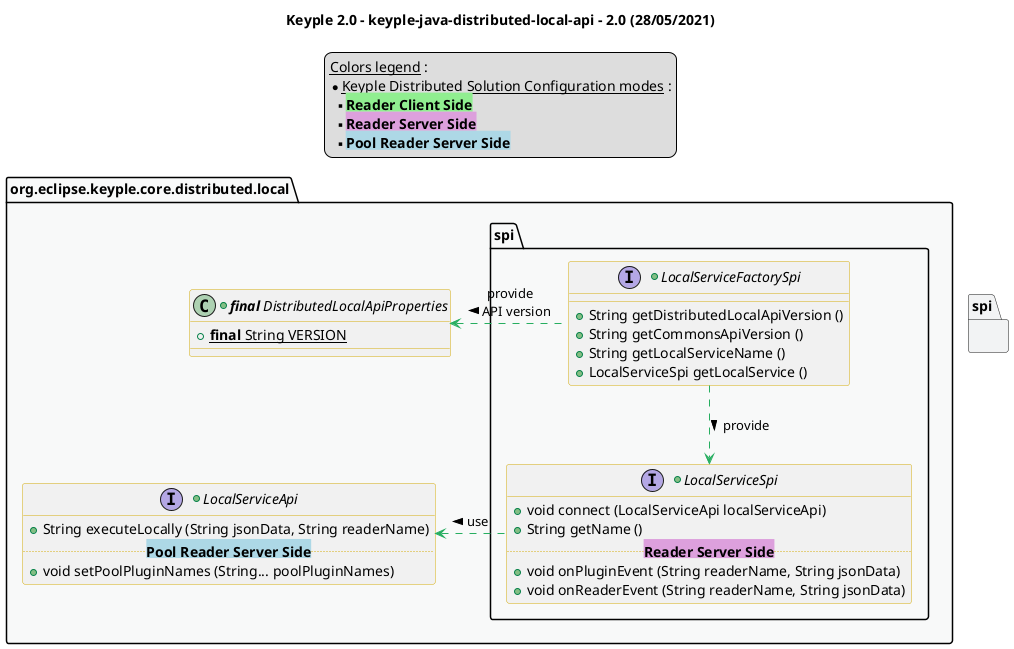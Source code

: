 @startuml
title
    Keyple 2.0 - keyple-java-distributed-local-api - 2.0 (28/05/2021)
end title

' == THEME ==

'Couleurs issues de : https://htmlcolorcodes.com/fr/tableau-de-couleur/tableau-de-couleur-design-plat/
!define C_GREY1 F8F9F9
!define C_GREY2 F2F3F4
!define C_GREY3 E5E7E9
!define C_GREY4 D7DBDD
!define C_GREY5 CACFD2
!define C_GREY6 BDC3C7
!define C_LINK 3498DB
!define C_USE 27AE60

skinparam Shadowing false
skinparam ClassFontStyle italic
skinparam ClassBorderColor #D4AC0D
skinparam stereotypeABorderColor #A9DCDF
skinparam stereotypeIBorderColor #B4A7E5
skinparam stereotypeCBorderColor #ADD1B2
skinparam stereotypeEBorderColor #EB93DF
' Red
skinparam ClassBackgroundColor<<red>> #FDEDEC
skinparam ClassBorderColor<<red>> #E74C3C
hide <<red>> stereotype
' Purple
skinparam ClassBackgroundColor<<purple>> #F4ECF7
skinparam ClassBorderColor<<purple>> #8E44AD
hide <<purple>> stereotype
' blue
skinparam ClassBackgroundColor<<blue>> #EBF5FB
skinparam ClassBorderColor<<blue>> #3498DB
hide <<blue>> stereotype
' Green
skinparam ClassBackgroundColor<<green>> #E9F7EF
skinparam ClassBorderColor<<green>> #27AE60
hide <<green>> stereotype
' Grey
skinparam ClassBackgroundColor<<grey>> #EAECEE
skinparam ClassBorderColor<<grey>> #2C3E50
hide <<grey>> stereotype

' == CONTENT ==

legend top
    __Colors legend__ :
    * __Keyple Distributed Solution Configuration modes__ :
    ** <back:lightGreen>**Reader Client Side**</back>
    ** <back:plum>**Reader Server Side**</back>
    ** <back:lightBlue>**Pool Reader Server Side**</back>
end legend

package "org.eclipse.keyple.core.distributed.local" as api {
    +class "**final** DistributedLocalApiProperties" as ApiProperties {
        +{static} **final** String VERSION
    }
    +interface LocalServiceApi {
        +String executeLocally (String jsonData, String readerName)
        .. <back:lightBlue>**Pool Reader Server Side**</back> ..
        +void setPoolPluginNames (String... poolPluginNames)
    }
    package spi {
        +interface LocalServiceFactorySpi {
            +String getDistributedLocalApiVersion ()
            +String getCommonsApiVersion ()
            +String getLocalServiceName ()
            +LocalServiceSpi getLocalService ()
        }
        +interface LocalServiceSpi {
            +void connect (LocalServiceApi localServiceApi)
            +String getName ()
            .. <back:plum>**Reader Server Side**</back> ..
            +void onPluginEvent (String readerName, String jsonData)
            +void onReaderEvent (String readerName, String jsonData)
        }
    }
}

' Associations

LocalServiceFactorySpi .left.> ApiProperties #C_USE : provide\nAPI version <
LocalServiceFactorySpi ..> LocalServiceSpi #C_USE : provide >

LocalServiceSpi .left.> LocalServiceApi #C_USE : use >

' == LAYOUT ==

'PoolRemotePluginSpi -[hidden]- ObservableRemotePluginSpi

' == STYLE ==

package api #C_GREY1 {}
package spi #C_GREY2 {}

@enduml